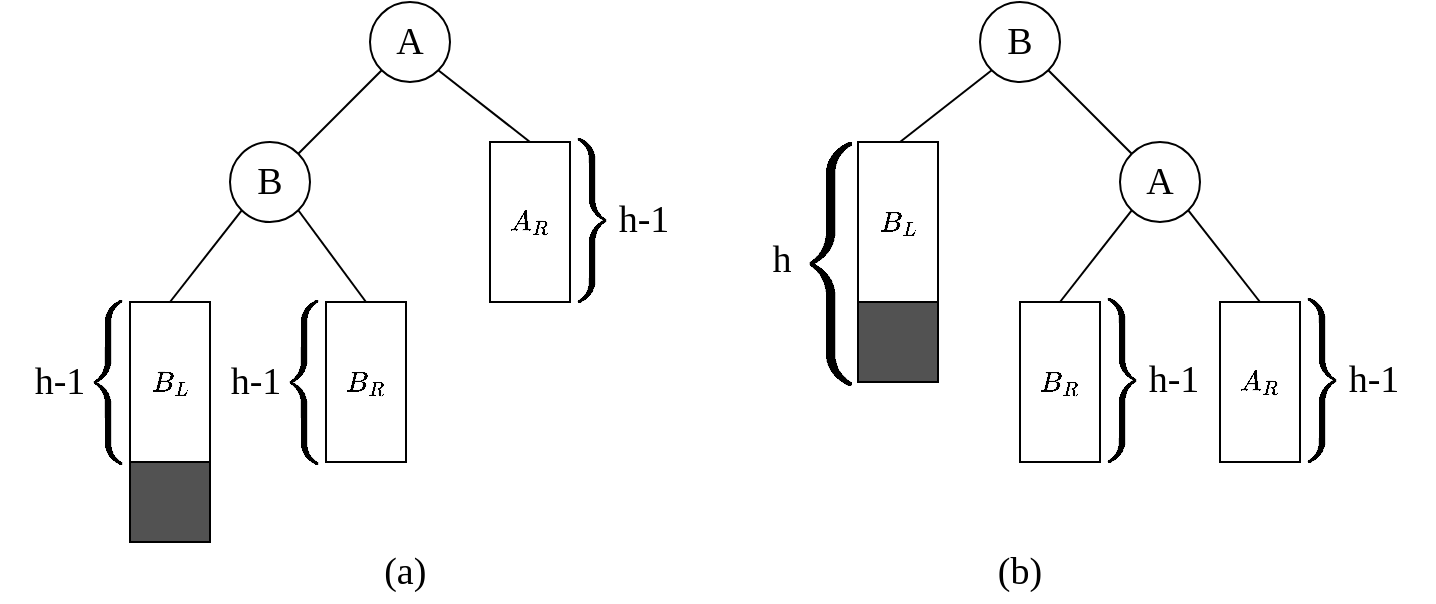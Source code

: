<mxfile version="23.0.2" type="device">
  <diagram name="第 1 页" id="umo4NLVK-wTXoeaG-GOA">
    <mxGraphModel dx="958" dy="689" grid="1" gridSize="10" guides="1" tooltips="1" connect="1" arrows="1" fold="1" page="1" pageScale="1" pageWidth="827" pageHeight="1169" math="1" shadow="0">
      <root>
        <mxCell id="0" />
        <mxCell id="1" parent="0" />
        <mxCell id="Dmuagicg-4Nv_yLh7rca-1" value="" style="group;flipH=0;" vertex="1" connectable="0" parent="1">
          <mxGeometry x="27" y="80" width="352" height="300" as="geometry" />
        </mxCell>
        <mxCell id="Dmuagicg-4Nv_yLh7rca-2" value="A" style="ellipse;whiteSpace=wrap;html=1;fontFamily=Times New Roman;fontSize=19;" vertex="1" parent="Dmuagicg-4Nv_yLh7rca-1">
          <mxGeometry x="185" width="40" height="40" as="geometry" />
        </mxCell>
        <mxCell id="Dmuagicg-4Nv_yLh7rca-3" value="B" style="ellipse;whiteSpace=wrap;html=1;fontFamily=Times New Roman;fontSize=19;" vertex="1" parent="Dmuagicg-4Nv_yLh7rca-1">
          <mxGeometry x="115" y="70" width="40" height="40" as="geometry" />
        </mxCell>
        <mxCell id="Dmuagicg-4Nv_yLh7rca-4" style="rounded=0;orthogonalLoop=1;jettySize=auto;html=1;exitX=0;exitY=1;exitDx=0;exitDy=0;endArrow=none;endFill=0;" edge="1" parent="Dmuagicg-4Nv_yLh7rca-1" source="Dmuagicg-4Nv_yLh7rca-2" target="Dmuagicg-4Nv_yLh7rca-3">
          <mxGeometry relative="1" as="geometry" />
        </mxCell>
        <mxCell id="Dmuagicg-4Nv_yLh7rca-5" value="" style="group" vertex="1" connectable="0" parent="Dmuagicg-4Nv_yLh7rca-1">
          <mxGeometry y="150" width="105" height="120" as="geometry" />
        </mxCell>
        <mxCell id="Dmuagicg-4Nv_yLh7rca-6" value="&lt;font style=&quot;font-size: 19px;&quot; face=&quot;Times New Roman&quot;&gt;h-1&lt;/font&gt;" style="text;html=1;strokeColor=none;fillColor=none;align=center;verticalAlign=middle;whiteSpace=wrap;rounded=0;fontSize=11;fontFamily=Helvetica;fontColor=default;" vertex="1" parent="Dmuagicg-4Nv_yLh7rca-5">
          <mxGeometry y="25" width="60" height="30" as="geometry" />
        </mxCell>
        <mxCell id="Dmuagicg-4Nv_yLh7rca-7" value="&lt;font style=&quot;font-size: 23px;&quot;&gt;$$ \Bigg \{$$&lt;/font&gt;" style="text;html=1;strokeColor=none;fillColor=none;align=center;verticalAlign=middle;whiteSpace=wrap;rounded=0;fontSize=11;fontFamily=Helvetica;fontColor=default;" vertex="1" parent="Dmuagicg-4Nv_yLh7rca-5">
          <mxGeometry x="24" y="25" width="60" height="30" as="geometry" />
        </mxCell>
        <mxCell id="Dmuagicg-4Nv_yLh7rca-8" value="" style="group" vertex="1" connectable="0" parent="Dmuagicg-4Nv_yLh7rca-5">
          <mxGeometry x="65" width="40" height="120" as="geometry" />
        </mxCell>
        <mxCell id="Dmuagicg-4Nv_yLh7rca-9" value="&lt;font style=&quot;font-size: 12px;&quot;&gt;$$B_L$$&lt;/font&gt;" style="rounded=0;whiteSpace=wrap;html=1;direction=west;" vertex="1" parent="Dmuagicg-4Nv_yLh7rca-8">
          <mxGeometry width="40" height="80" as="geometry" />
        </mxCell>
        <mxCell id="Dmuagicg-4Nv_yLh7rca-10" value="" style="rounded=0;whiteSpace=wrap;html=1;fontFamily=Helvetica;fontSize=11;fontColor=default;fillStyle=auto;fillColor=#525252;gradientColor=none;container=0;" vertex="1" parent="Dmuagicg-4Nv_yLh7rca-5">
          <mxGeometry x="65" y="80" width="40" height="40" as="geometry" />
        </mxCell>
        <mxCell id="Dmuagicg-4Nv_yLh7rca-11" style="edgeStyle=none;shape=connector;rounded=0;orthogonalLoop=1;jettySize=auto;html=1;exitX=0;exitY=1;exitDx=0;exitDy=0;entryX=0.5;entryY=1;entryDx=0;entryDy=0;labelBackgroundColor=default;strokeColor=default;align=center;verticalAlign=middle;fontFamily=Helvetica;fontSize=11;fontColor=default;endArrow=none;endFill=0;" edge="1" parent="Dmuagicg-4Nv_yLh7rca-1" source="Dmuagicg-4Nv_yLh7rca-3" target="Dmuagicg-4Nv_yLh7rca-9">
          <mxGeometry relative="1" as="geometry" />
        </mxCell>
        <mxCell id="Dmuagicg-4Nv_yLh7rca-12" value="" style="group" vertex="1" connectable="0" parent="Dmuagicg-4Nv_yLh7rca-1">
          <mxGeometry x="98" y="150" width="105" height="120" as="geometry" />
        </mxCell>
        <mxCell id="Dmuagicg-4Nv_yLh7rca-13" value="&lt;font style=&quot;font-size: 19px;&quot; face=&quot;Times New Roman&quot;&gt;h-1&lt;/font&gt;" style="text;html=1;strokeColor=none;fillColor=none;align=center;verticalAlign=middle;whiteSpace=wrap;rounded=0;fontSize=11;fontFamily=Helvetica;fontColor=default;" vertex="1" parent="Dmuagicg-4Nv_yLh7rca-12">
          <mxGeometry y="25" width="60" height="30" as="geometry" />
        </mxCell>
        <mxCell id="Dmuagicg-4Nv_yLh7rca-14" value="&lt;font style=&quot;font-size: 23px;&quot;&gt;$$ \Bigg \{$$&lt;/font&gt;" style="text;html=1;strokeColor=none;fillColor=none;align=center;verticalAlign=middle;whiteSpace=wrap;rounded=0;fontSize=11;fontFamily=Helvetica;fontColor=default;" vertex="1" parent="Dmuagicg-4Nv_yLh7rca-12">
          <mxGeometry x="24" y="25" width="60" height="30" as="geometry" />
        </mxCell>
        <mxCell id="Dmuagicg-4Nv_yLh7rca-15" value="" style="group" vertex="1" connectable="0" parent="Dmuagicg-4Nv_yLh7rca-12">
          <mxGeometry x="65" width="40" height="120" as="geometry" />
        </mxCell>
        <mxCell id="Dmuagicg-4Nv_yLh7rca-16" value="&lt;font style=&quot;font-size: 12px;&quot;&gt;$$B_R$$&lt;/font&gt;" style="rounded=0;whiteSpace=wrap;html=1;direction=west;" vertex="1" parent="Dmuagicg-4Nv_yLh7rca-15">
          <mxGeometry width="40" height="80" as="geometry" />
        </mxCell>
        <mxCell id="Dmuagicg-4Nv_yLh7rca-17" style="edgeStyle=none;shape=connector;rounded=0;orthogonalLoop=1;jettySize=auto;html=1;exitX=1;exitY=1;exitDx=0;exitDy=0;entryX=0.5;entryY=1;entryDx=0;entryDy=0;labelBackgroundColor=default;strokeColor=default;align=center;verticalAlign=middle;fontFamily=Helvetica;fontSize=11;fontColor=default;endArrow=none;endFill=0;" edge="1" parent="Dmuagicg-4Nv_yLh7rca-1" source="Dmuagicg-4Nv_yLh7rca-3" target="Dmuagicg-4Nv_yLh7rca-16">
          <mxGeometry relative="1" as="geometry" />
        </mxCell>
        <mxCell id="Dmuagicg-4Nv_yLh7rca-18" value="" style="group" vertex="1" connectable="0" parent="Dmuagicg-4Nv_yLh7rca-1">
          <mxGeometry x="245" y="70" width="107" height="80" as="geometry" />
        </mxCell>
        <mxCell id="Dmuagicg-4Nv_yLh7rca-19" value="&lt;font style=&quot;font-size: 19px;&quot; face=&quot;Times New Roman&quot;&gt;h-1&lt;/font&gt;" style="text;html=1;strokeColor=none;fillColor=none;align=center;verticalAlign=middle;whiteSpace=wrap;rounded=0;fontSize=11;fontFamily=Helvetica;fontColor=default;" vertex="1" parent="Dmuagicg-4Nv_yLh7rca-18">
          <mxGeometry x="47" y="24" width="60" height="30" as="geometry" />
        </mxCell>
        <mxCell id="Dmuagicg-4Nv_yLh7rca-20" value="" style="group" vertex="1" connectable="0" parent="Dmuagicg-4Nv_yLh7rca-18">
          <mxGeometry width="81" height="80" as="geometry" />
        </mxCell>
        <mxCell id="Dmuagicg-4Nv_yLh7rca-21" value="$$A_R$$" style="rounded=0;whiteSpace=wrap;html=1;" vertex="1" parent="Dmuagicg-4Nv_yLh7rca-20">
          <mxGeometry width="40" height="80" as="geometry" />
        </mxCell>
        <mxCell id="Dmuagicg-4Nv_yLh7rca-22" value="&lt;font style=&quot;font-size: 23px;&quot;&gt;$$ \Bigg \}$$&lt;/font&gt;" style="text;html=1;strokeColor=none;fillColor=none;align=center;verticalAlign=middle;whiteSpace=wrap;rounded=0;fontSize=11;fontFamily=Helvetica;fontColor=default;" vertex="1" parent="Dmuagicg-4Nv_yLh7rca-20">
          <mxGeometry x="21" y="24" width="60" height="30" as="geometry" />
        </mxCell>
        <mxCell id="Dmuagicg-4Nv_yLh7rca-23" style="edgeStyle=none;shape=connector;rounded=0;orthogonalLoop=1;jettySize=auto;html=1;exitX=1;exitY=1;exitDx=0;exitDy=0;entryX=0.5;entryY=0;entryDx=0;entryDy=0;labelBackgroundColor=default;strokeColor=default;align=center;verticalAlign=middle;fontFamily=Helvetica;fontSize=11;fontColor=default;endArrow=none;endFill=0;" edge="1" parent="Dmuagicg-4Nv_yLh7rca-1" source="Dmuagicg-4Nv_yLh7rca-2" target="Dmuagicg-4Nv_yLh7rca-21">
          <mxGeometry relative="1" as="geometry" />
        </mxCell>
        <mxCell id="Dmuagicg-4Nv_yLh7rca-24" value="&lt;span style=&quot;font-size: 19px;&quot;&gt;&lt;font face=&quot;Times New Roman&quot;&gt;(a)&amp;nbsp;&lt;/font&gt;&lt;/span&gt;" style="text;html=1;strokeColor=none;fillColor=none;align=center;verticalAlign=middle;whiteSpace=wrap;rounded=0;fontSize=11;fontFamily=Helvetica;fontColor=default;" vertex="1" parent="Dmuagicg-4Nv_yLh7rca-1">
          <mxGeometry x="175" y="270" width="60" height="30" as="geometry" />
        </mxCell>
        <mxCell id="Dmuagicg-4Nv_yLh7rca-27" style="edgeStyle=none;shape=connector;rounded=0;orthogonalLoop=1;jettySize=auto;html=1;exitX=0;exitY=1;exitDx=0;exitDy=0;entryX=0.5;entryY=0;entryDx=0;entryDy=0;labelBackgroundColor=default;strokeColor=default;align=center;verticalAlign=middle;fontFamily=Helvetica;fontSize=11;fontColor=default;endArrow=none;endFill=0;" edge="1" parent="1" source="Dmuagicg-4Nv_yLh7rca-28">
          <mxGeometry relative="1" as="geometry">
            <mxPoint x="477.0" y="150" as="targetPoint" />
          </mxGeometry>
        </mxCell>
        <mxCell id="Dmuagicg-4Nv_yLh7rca-28" value="B" style="ellipse;whiteSpace=wrap;html=1;fontFamily=Times New Roman;fontSize=19;fontColor=default;container=0;" vertex="1" parent="1">
          <mxGeometry x="517" y="80" width="40" height="40" as="geometry" />
        </mxCell>
        <mxCell id="Dmuagicg-4Nv_yLh7rca-29" value="&lt;font face=&quot;Times New Roman&quot;&gt;&lt;span style=&quot;font-size: 19px;&quot;&gt;A&lt;/span&gt;&lt;/font&gt;" style="ellipse;whiteSpace=wrap;html=1;aspect=fixed;fontFamily=Helvetica;fontSize=11;fontColor=default;container=0;" vertex="1" parent="1">
          <mxGeometry x="587" y="150" width="40" height="40" as="geometry" />
        </mxCell>
        <mxCell id="Dmuagicg-4Nv_yLh7rca-30" style="edgeStyle=none;shape=connector;rounded=0;orthogonalLoop=1;jettySize=auto;html=1;exitX=1;exitY=1;exitDx=0;exitDy=0;labelBackgroundColor=default;strokeColor=default;align=center;verticalAlign=middle;fontFamily=Helvetica;fontSize=11;fontColor=default;endArrow=none;endFill=0;" edge="1" parent="1" source="Dmuagicg-4Nv_yLh7rca-28" target="Dmuagicg-4Nv_yLh7rca-29">
          <mxGeometry relative="1" as="geometry" />
        </mxCell>
        <mxCell id="Dmuagicg-4Nv_yLh7rca-41" style="edgeStyle=none;shape=connector;rounded=0;orthogonalLoop=1;jettySize=auto;html=1;exitX=0;exitY=1;exitDx=0;exitDy=0;entryX=0.5;entryY=0;entryDx=0;entryDy=0;labelBackgroundColor=default;strokeColor=default;align=center;verticalAlign=middle;fontFamily=Helvetica;fontSize=11;fontColor=default;endArrow=none;endFill=0;" edge="1" parent="1" source="Dmuagicg-4Nv_yLh7rca-29" target="Dmuagicg-4Nv_yLh7rca-39">
          <mxGeometry relative="1" as="geometry" />
        </mxCell>
        <mxCell id="Dmuagicg-4Nv_yLh7rca-47" style="edgeStyle=none;shape=connector;rounded=0;orthogonalLoop=1;jettySize=auto;html=1;exitX=1;exitY=1;exitDx=0;exitDy=0;entryX=0.5;entryY=0;entryDx=0;entryDy=0;labelBackgroundColor=default;strokeColor=default;align=center;verticalAlign=middle;fontFamily=Helvetica;fontSize=11;fontColor=default;endArrow=none;endFill=0;" edge="1" parent="1" source="Dmuagicg-4Nv_yLh7rca-29" target="Dmuagicg-4Nv_yLh7rca-45">
          <mxGeometry relative="1" as="geometry" />
        </mxCell>
        <mxCell id="Dmuagicg-4Nv_yLh7rca-49" value="&lt;span style=&quot;font-size: 19px;&quot;&gt;&lt;font face=&quot;Times New Roman&quot;&gt;(b)&lt;/font&gt;&lt;/span&gt;" style="text;html=1;strokeColor=none;fillColor=none;align=center;verticalAlign=middle;whiteSpace=wrap;rounded=0;fontSize=11;fontFamily=Helvetica;fontColor=default;container=0;" vertex="1" parent="1">
          <mxGeometry x="507" y="350" width="60" height="30" as="geometry" />
        </mxCell>
        <mxCell id="Dmuagicg-4Nv_yLh7rca-32" value="&lt;font style=&quot;font-size: 19px;&quot; face=&quot;Times New Roman&quot;&gt;h&lt;/font&gt;" style="text;html=1;strokeColor=none;fillColor=none;align=center;verticalAlign=middle;whiteSpace=wrap;rounded=0;fontSize=11;fontFamily=Helvetica;fontColor=default;container=0;" vertex="1" parent="1">
          <mxGeometry x="387.5" y="194" width="60" height="30" as="geometry" />
        </mxCell>
        <mxCell id="Dmuagicg-4Nv_yLh7rca-33" value="&lt;font style=&quot;font-size: 34px;&quot;&gt;$$ \Bigg \{$$&lt;/font&gt;" style="text;html=1;strokeColor=none;fillColor=none;align=center;verticalAlign=middle;whiteSpace=wrap;rounded=0;fontSize=11;fontFamily=Helvetica;fontColor=default;container=0;" vertex="1" parent="1">
          <mxGeometry x="412" y="195" width="60" height="30" as="geometry" />
        </mxCell>
        <mxCell id="Dmuagicg-4Nv_yLh7rca-35" value="&lt;font style=&quot;font-size: 12px;&quot;&gt;$$B_L$$&lt;/font&gt;" style="rounded=0;whiteSpace=wrap;html=1;direction=west;fontFamily=Helvetica;fontSize=11;fontColor=default;container=0;" vertex="1" parent="1">
          <mxGeometry x="456" y="150" width="40" height="80" as="geometry" />
        </mxCell>
        <mxCell id="Dmuagicg-4Nv_yLh7rca-48" value="" style="rounded=0;whiteSpace=wrap;html=1;fontFamily=Helvetica;fontSize=11;fontColor=default;fillStyle=auto;fillColor=#525252;gradientColor=none;container=0;" vertex="1" parent="1">
          <mxGeometry x="456" y="230" width="40" height="40" as="geometry" />
        </mxCell>
        <mxCell id="Dmuagicg-4Nv_yLh7rca-37" value="&lt;font style=&quot;font-size: 19px;&quot; face=&quot;Times New Roman&quot;&gt;h-1&lt;/font&gt;" style="text;html=1;strokeColor=none;fillColor=none;align=center;verticalAlign=middle;whiteSpace=wrap;rounded=0;fontSize=11;fontFamily=Helvetica;fontColor=default;container=0;" vertex="1" parent="1">
          <mxGeometry x="584" y="254" width="60" height="30" as="geometry" />
        </mxCell>
        <mxCell id="Dmuagicg-4Nv_yLh7rca-39" value="$$B_R$$" style="rounded=0;whiteSpace=wrap;html=1;container=0;" vertex="1" parent="1">
          <mxGeometry x="537" y="230" width="40" height="80" as="geometry" />
        </mxCell>
        <mxCell id="Dmuagicg-4Nv_yLh7rca-40" value="&lt;font style=&quot;font-size: 23px;&quot;&gt;$$ \Bigg \}$$&lt;/font&gt;" style="text;html=1;strokeColor=none;fillColor=none;align=center;verticalAlign=middle;whiteSpace=wrap;rounded=0;fontSize=11;fontFamily=Helvetica;fontColor=default;container=0;" vertex="1" parent="1">
          <mxGeometry x="558" y="254" width="60" height="30" as="geometry" />
        </mxCell>
        <mxCell id="Dmuagicg-4Nv_yLh7rca-43" value="&lt;font style=&quot;font-size: 19px;&quot; face=&quot;Times New Roman&quot;&gt;h-1&lt;/font&gt;" style="text;html=1;strokeColor=none;fillColor=none;align=center;verticalAlign=middle;whiteSpace=wrap;rounded=0;fontSize=11;fontFamily=Helvetica;fontColor=default;container=0;" vertex="1" parent="1">
          <mxGeometry x="684" y="254" width="60" height="30" as="geometry" />
        </mxCell>
        <mxCell id="Dmuagicg-4Nv_yLh7rca-45" value="$$A_R$$" style="rounded=0;whiteSpace=wrap;html=1;container=0;" vertex="1" parent="1">
          <mxGeometry x="637" y="230" width="40" height="80" as="geometry" />
        </mxCell>
        <mxCell id="Dmuagicg-4Nv_yLh7rca-46" value="&lt;font style=&quot;font-size: 23px;&quot;&gt;$$ \Bigg \}$$&lt;/font&gt;" style="text;html=1;strokeColor=none;fillColor=none;align=center;verticalAlign=middle;whiteSpace=wrap;rounded=0;fontSize=11;fontFamily=Helvetica;fontColor=default;container=0;" vertex="1" parent="1">
          <mxGeometry x="658" y="254" width="60" height="30" as="geometry" />
        </mxCell>
      </root>
    </mxGraphModel>
  </diagram>
</mxfile>
